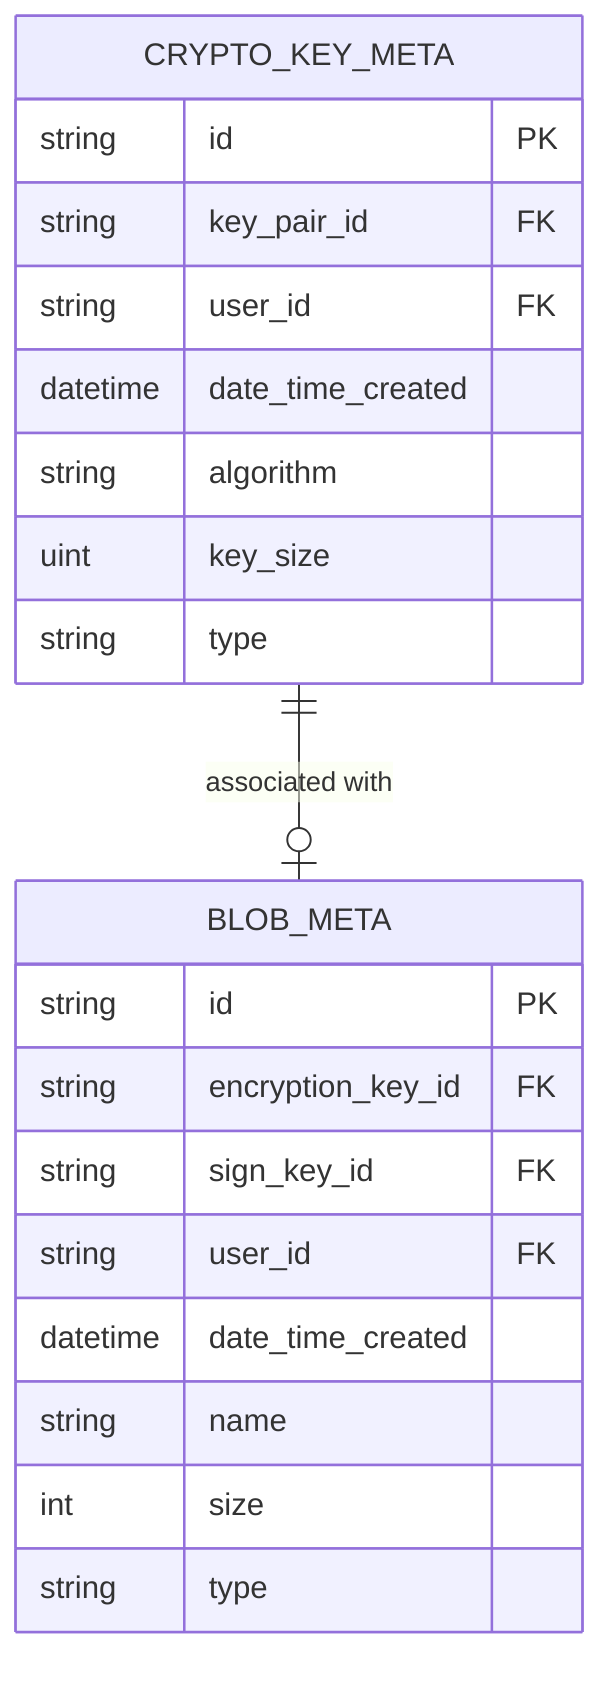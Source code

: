 erDiagram
    CRYPTO_KEY_META {
        string id PK
        string key_pair_id FK
        string user_id FK
        datetime date_time_created
        string algorithm
        uint key_size
        string type
    }

    BLOB_META {
        string id PK
        string encryption_key_id FK
        string sign_key_id FK
        string user_id FK
        datetime date_time_created
        string name
        int size
        string type
    }

    CRYPTO_KEY_META ||--o| BLOB_META : "associated with"